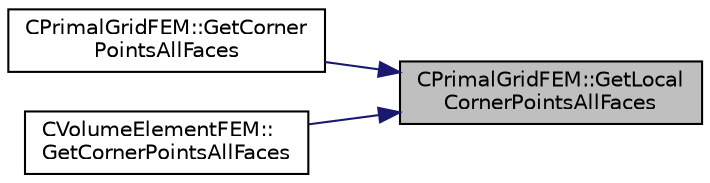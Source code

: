 digraph "CPrimalGridFEM::GetLocalCornerPointsAllFaces"
{
 // LATEX_PDF_SIZE
  edge [fontname="Helvetica",fontsize="10",labelfontname="Helvetica",labelfontsize="10"];
  node [fontname="Helvetica",fontsize="10",shape=record];
  rankdir="RL";
  Node1 [label="CPrimalGridFEM::GetLocal\lCornerPointsAllFaces",height=0.2,width=0.4,color="black", fillcolor="grey75", style="filled", fontcolor="black",tooltip="Static member function to get the local the corner points of all the faces of this element...."];
  Node1 -> Node2 [dir="back",color="midnightblue",fontsize="10",style="solid",fontname="Helvetica"];
  Node2 [label="CPrimalGridFEM::GetCorner\lPointsAllFaces",height=0.2,width=0.4,color="black", fillcolor="white", style="filled",URL="$classCPrimalGridFEM.html#aaa086beb057f409aadfc173bbf6c3197",tooltip="Get all the corner points of all the faces of this element. It must be made sure that the numbering o..."];
  Node1 -> Node3 [dir="back",color="midnightblue",fontsize="10",style="solid",fontname="Helvetica"];
  Node3 [label="CVolumeElementFEM::\lGetCornerPointsAllFaces",height=0.2,width=0.4,color="black", fillcolor="white", style="filled",URL="$classCVolumeElementFEM.html#a66d631783d0af82815effed04881bfbf",tooltip="Get all the corner points of all the faces of this element. It must be made sure that the numbering o..."];
}
